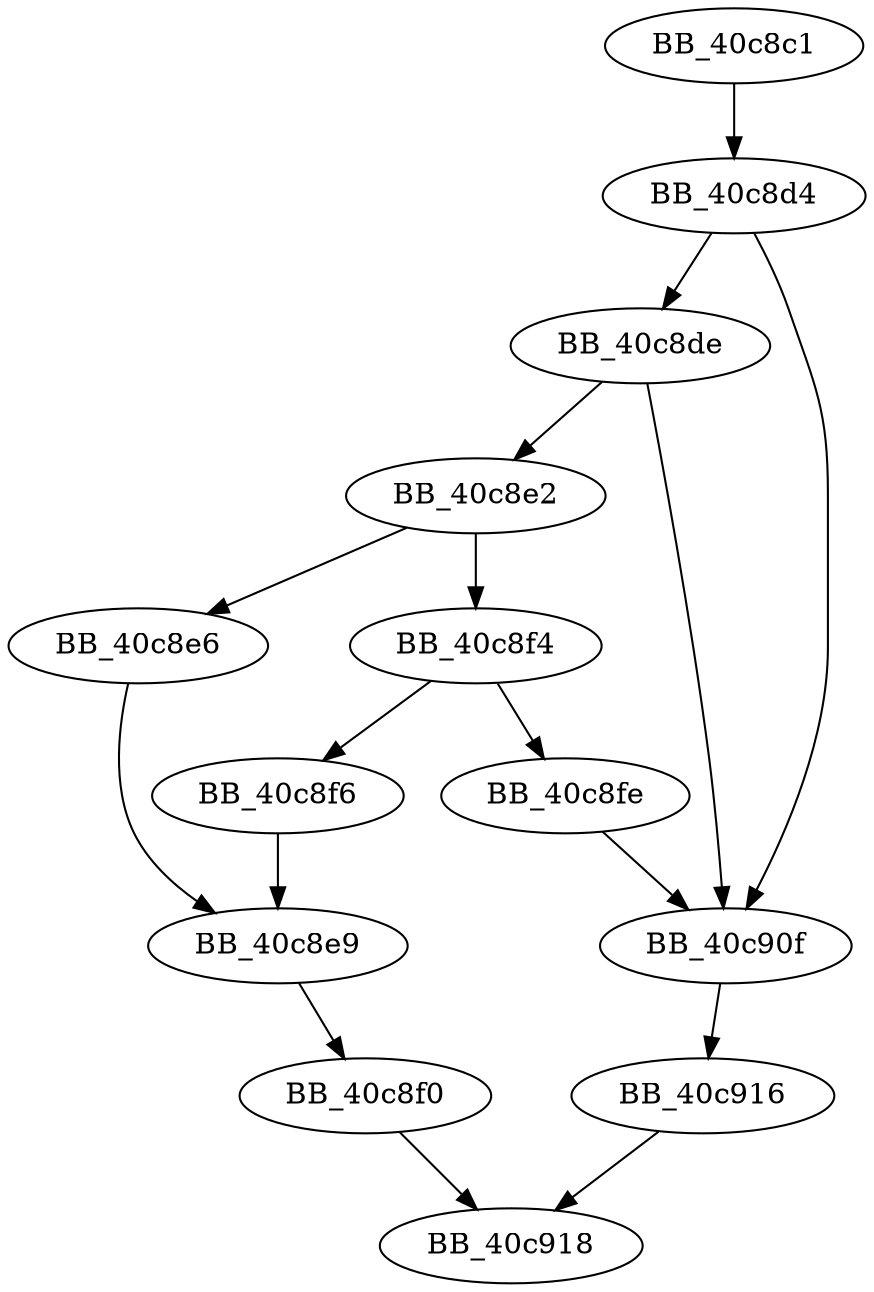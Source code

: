 DiGraph sub_40C8C1{
BB_40c8c1->BB_40c8d4
BB_40c8d4->BB_40c8de
BB_40c8d4->BB_40c90f
BB_40c8de->BB_40c8e2
BB_40c8de->BB_40c90f
BB_40c8e2->BB_40c8e6
BB_40c8e2->BB_40c8f4
BB_40c8e6->BB_40c8e9
BB_40c8e9->BB_40c8f0
BB_40c8f0->BB_40c918
BB_40c8f4->BB_40c8f6
BB_40c8f4->BB_40c8fe
BB_40c8f6->BB_40c8e9
BB_40c8fe->BB_40c90f
BB_40c90f->BB_40c916
BB_40c916->BB_40c918
}
